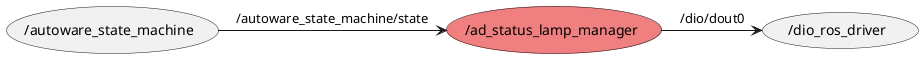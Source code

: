 @startuml

usecase "/autoware_state_machine"
usecase "/ad_status_lamp_manager" #LightCoral
usecase "/dio_ros_driver"

(/autoware_state_machine) -> (/ad_status_lamp_manager) : /autoware_state_machine/state

(/ad_status_lamp_manager) -> (/dio_ros_driver) : /dio/dout0

@enduml
